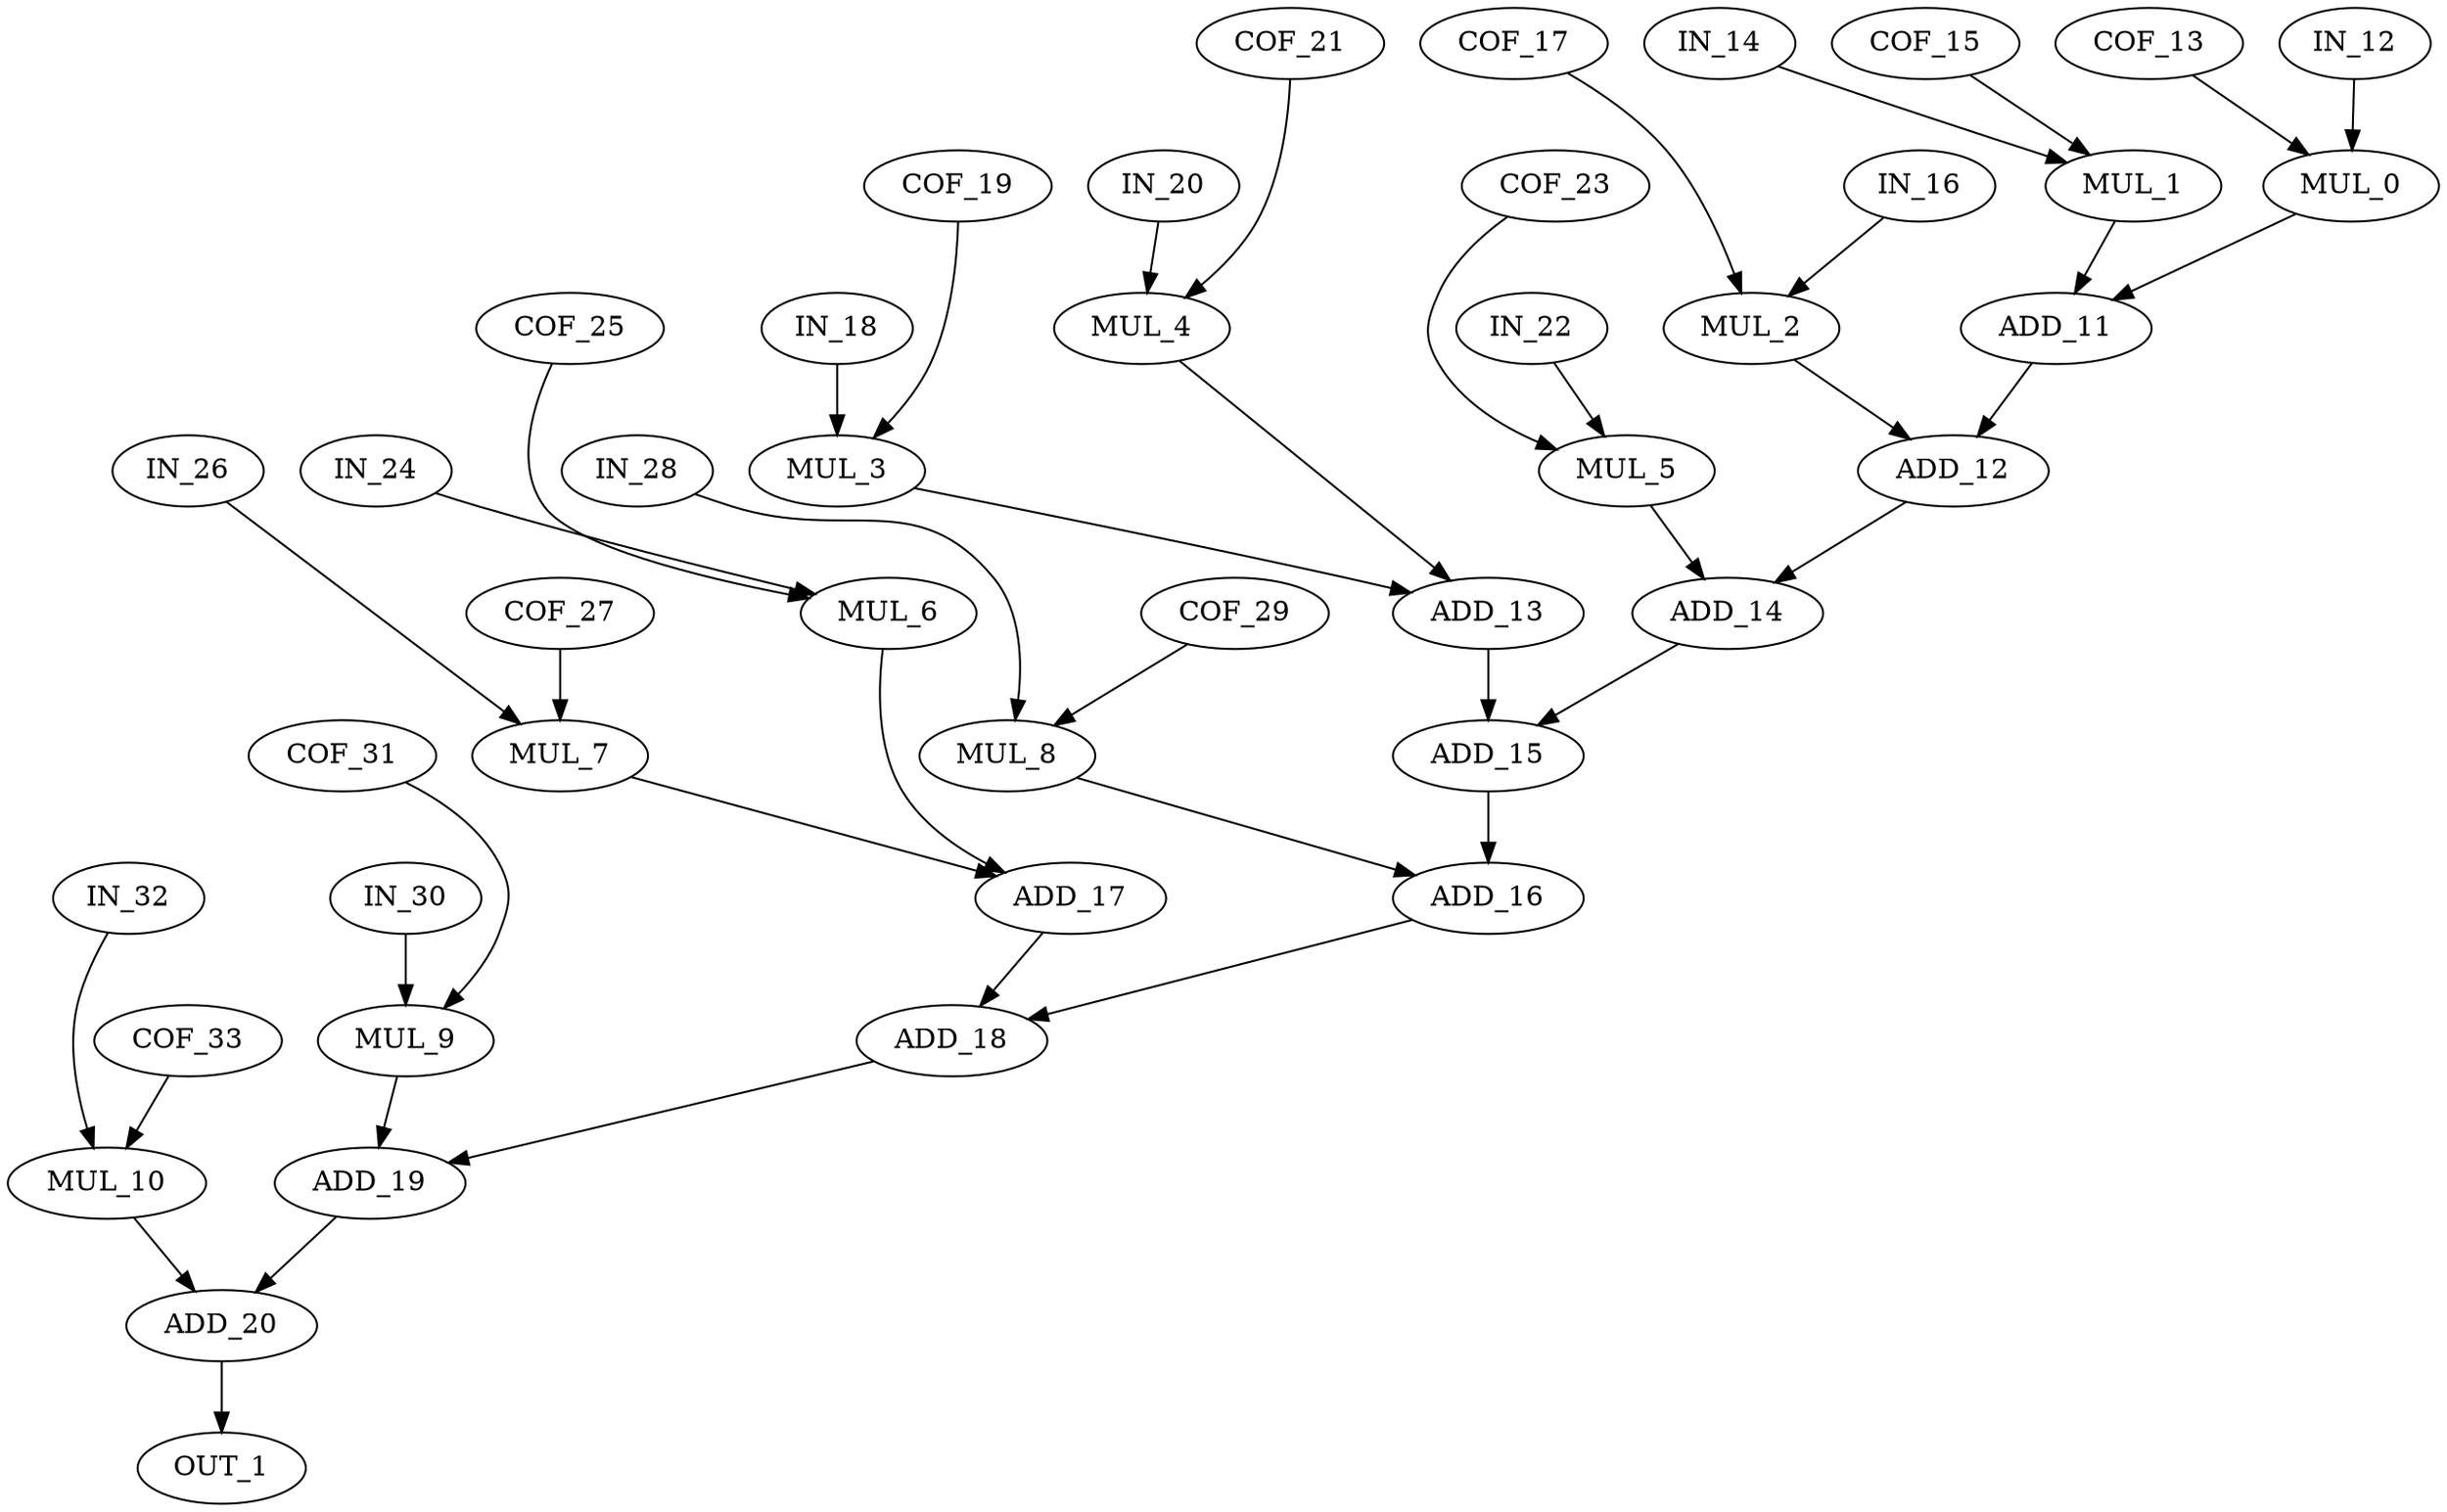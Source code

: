 digraph G {
    ADD_11;
    ADD_12;
    MUL_8;
    ADD_16;
    IN_32;
    MUL_10;
    MUL_7;
    ADD_17;
    IN_26;
    IN_28;
    ADD_18;
    IN_18;
    MUL_3;
    COF_23;
    MUL_5;
    MUL_4;
    ADD_13;
    ADD_15;
    ADD_20;
    COF_27;
    COF_17;
    MUL_2;
    MUL_1;
    IN_24;
    MUL_6;
    COF_13;
    MUL_0;
    IN_30;
    MUL_9;
    COF_33;
    ADD_14;
    ADD_19;
    IN_20;
    COF_25;
    IN_14;
    COF_21;
    OUT_1;
    IN_22;
    IN_16;
    COF_29;
    COF_31;
    COF_15;
    COF_19;
    IN_12;
    ADD_11 -> ADD_12 [weight=0];
    ADD_12 -> ADD_14 [weight=0];
    MUL_8 -> ADD_16 [weight=0];
    ADD_16 -> ADD_18 [weight=0];
    IN_32 -> MUL_10 [weight=0];
    MUL_10 -> ADD_20 [weight=0];
    MUL_7 -> ADD_17 [weight=0];
    ADD_17 -> ADD_18 [weight=0];
    IN_26 -> MUL_7 [weight=0];
    IN_28 -> MUL_8 [weight=0];
    ADD_18 -> ADD_19 [weight=0];
    IN_18 -> MUL_3 [weight=1];
    MUL_3 -> ADD_13 [weight=0];
    COF_23 -> MUL_5 [weight=0];
    MUL_5 -> ADD_14 [weight=0];
    MUL_4 -> ADD_13 [weight=0];
    ADD_13 -> ADD_15 [weight=1];
    ADD_15 -> ADD_16 [weight=1];
    ADD_20 -> OUT_1 [weight=0];
    COF_27 -> MUL_7 [weight=1];
    COF_17 -> MUL_2 [weight=0];
    MUL_2 -> ADD_12 [weight=0];
    MUL_1 -> ADD_11 [weight=0];
    IN_24 -> MUL_6 [weight=0];
    MUL_6 -> ADD_17 [weight=0];
    COF_13 -> MUL_0 [weight=0];
    MUL_0 -> ADD_11 [weight=0];
    IN_30 -> MUL_9 [weight=1];
    MUL_9 -> ADD_19 [weight=0];
    COF_33 -> MUL_10 [weight=0];
    ADD_14 -> ADD_15 [weight=0];
    ADD_19 -> ADD_20 [weight=0];
    IN_20 -> MUL_4 [weight=0];
    COF_25 -> MUL_6 [weight=0];
    IN_14 -> MUL_1 [weight=0];
    COF_21 -> MUL_4 [weight=0];
    IN_22 -> MUL_5 [weight=0];
    IN_16 -> MUL_2 [weight=0];
    COF_29 -> MUL_8 [weight=0];
    COF_31 -> MUL_9 [weight=0];
    COF_15 -> MUL_1 [weight=0];
    COF_19 -> MUL_3 [weight=0];
    IN_12 -> MUL_0 [weight=0];
}
